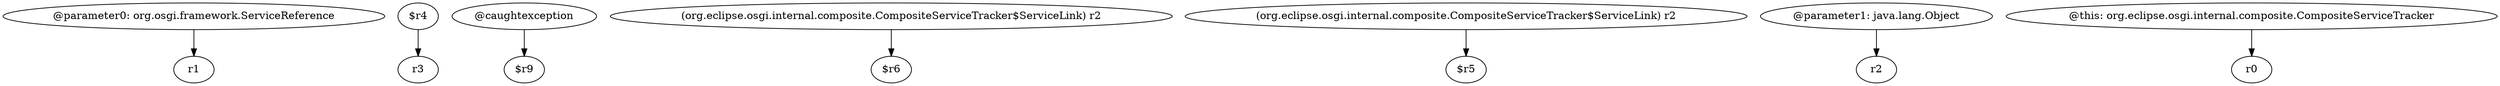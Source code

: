 digraph g {
0[label="@parameter0: org.osgi.framework.ServiceReference"]
1[label="r1"]
0->1[label=""]
2[label="$r4"]
3[label="r3"]
2->3[label=""]
4[label="@caughtexception"]
5[label="$r9"]
4->5[label=""]
6[label="(org.eclipse.osgi.internal.composite.CompositeServiceTracker$ServiceLink) r2"]
7[label="$r6"]
6->7[label=""]
8[label="(org.eclipse.osgi.internal.composite.CompositeServiceTracker$ServiceLink) r2"]
9[label="$r5"]
8->9[label=""]
10[label="@parameter1: java.lang.Object"]
11[label="r2"]
10->11[label=""]
12[label="@this: org.eclipse.osgi.internal.composite.CompositeServiceTracker"]
13[label="r0"]
12->13[label=""]
}